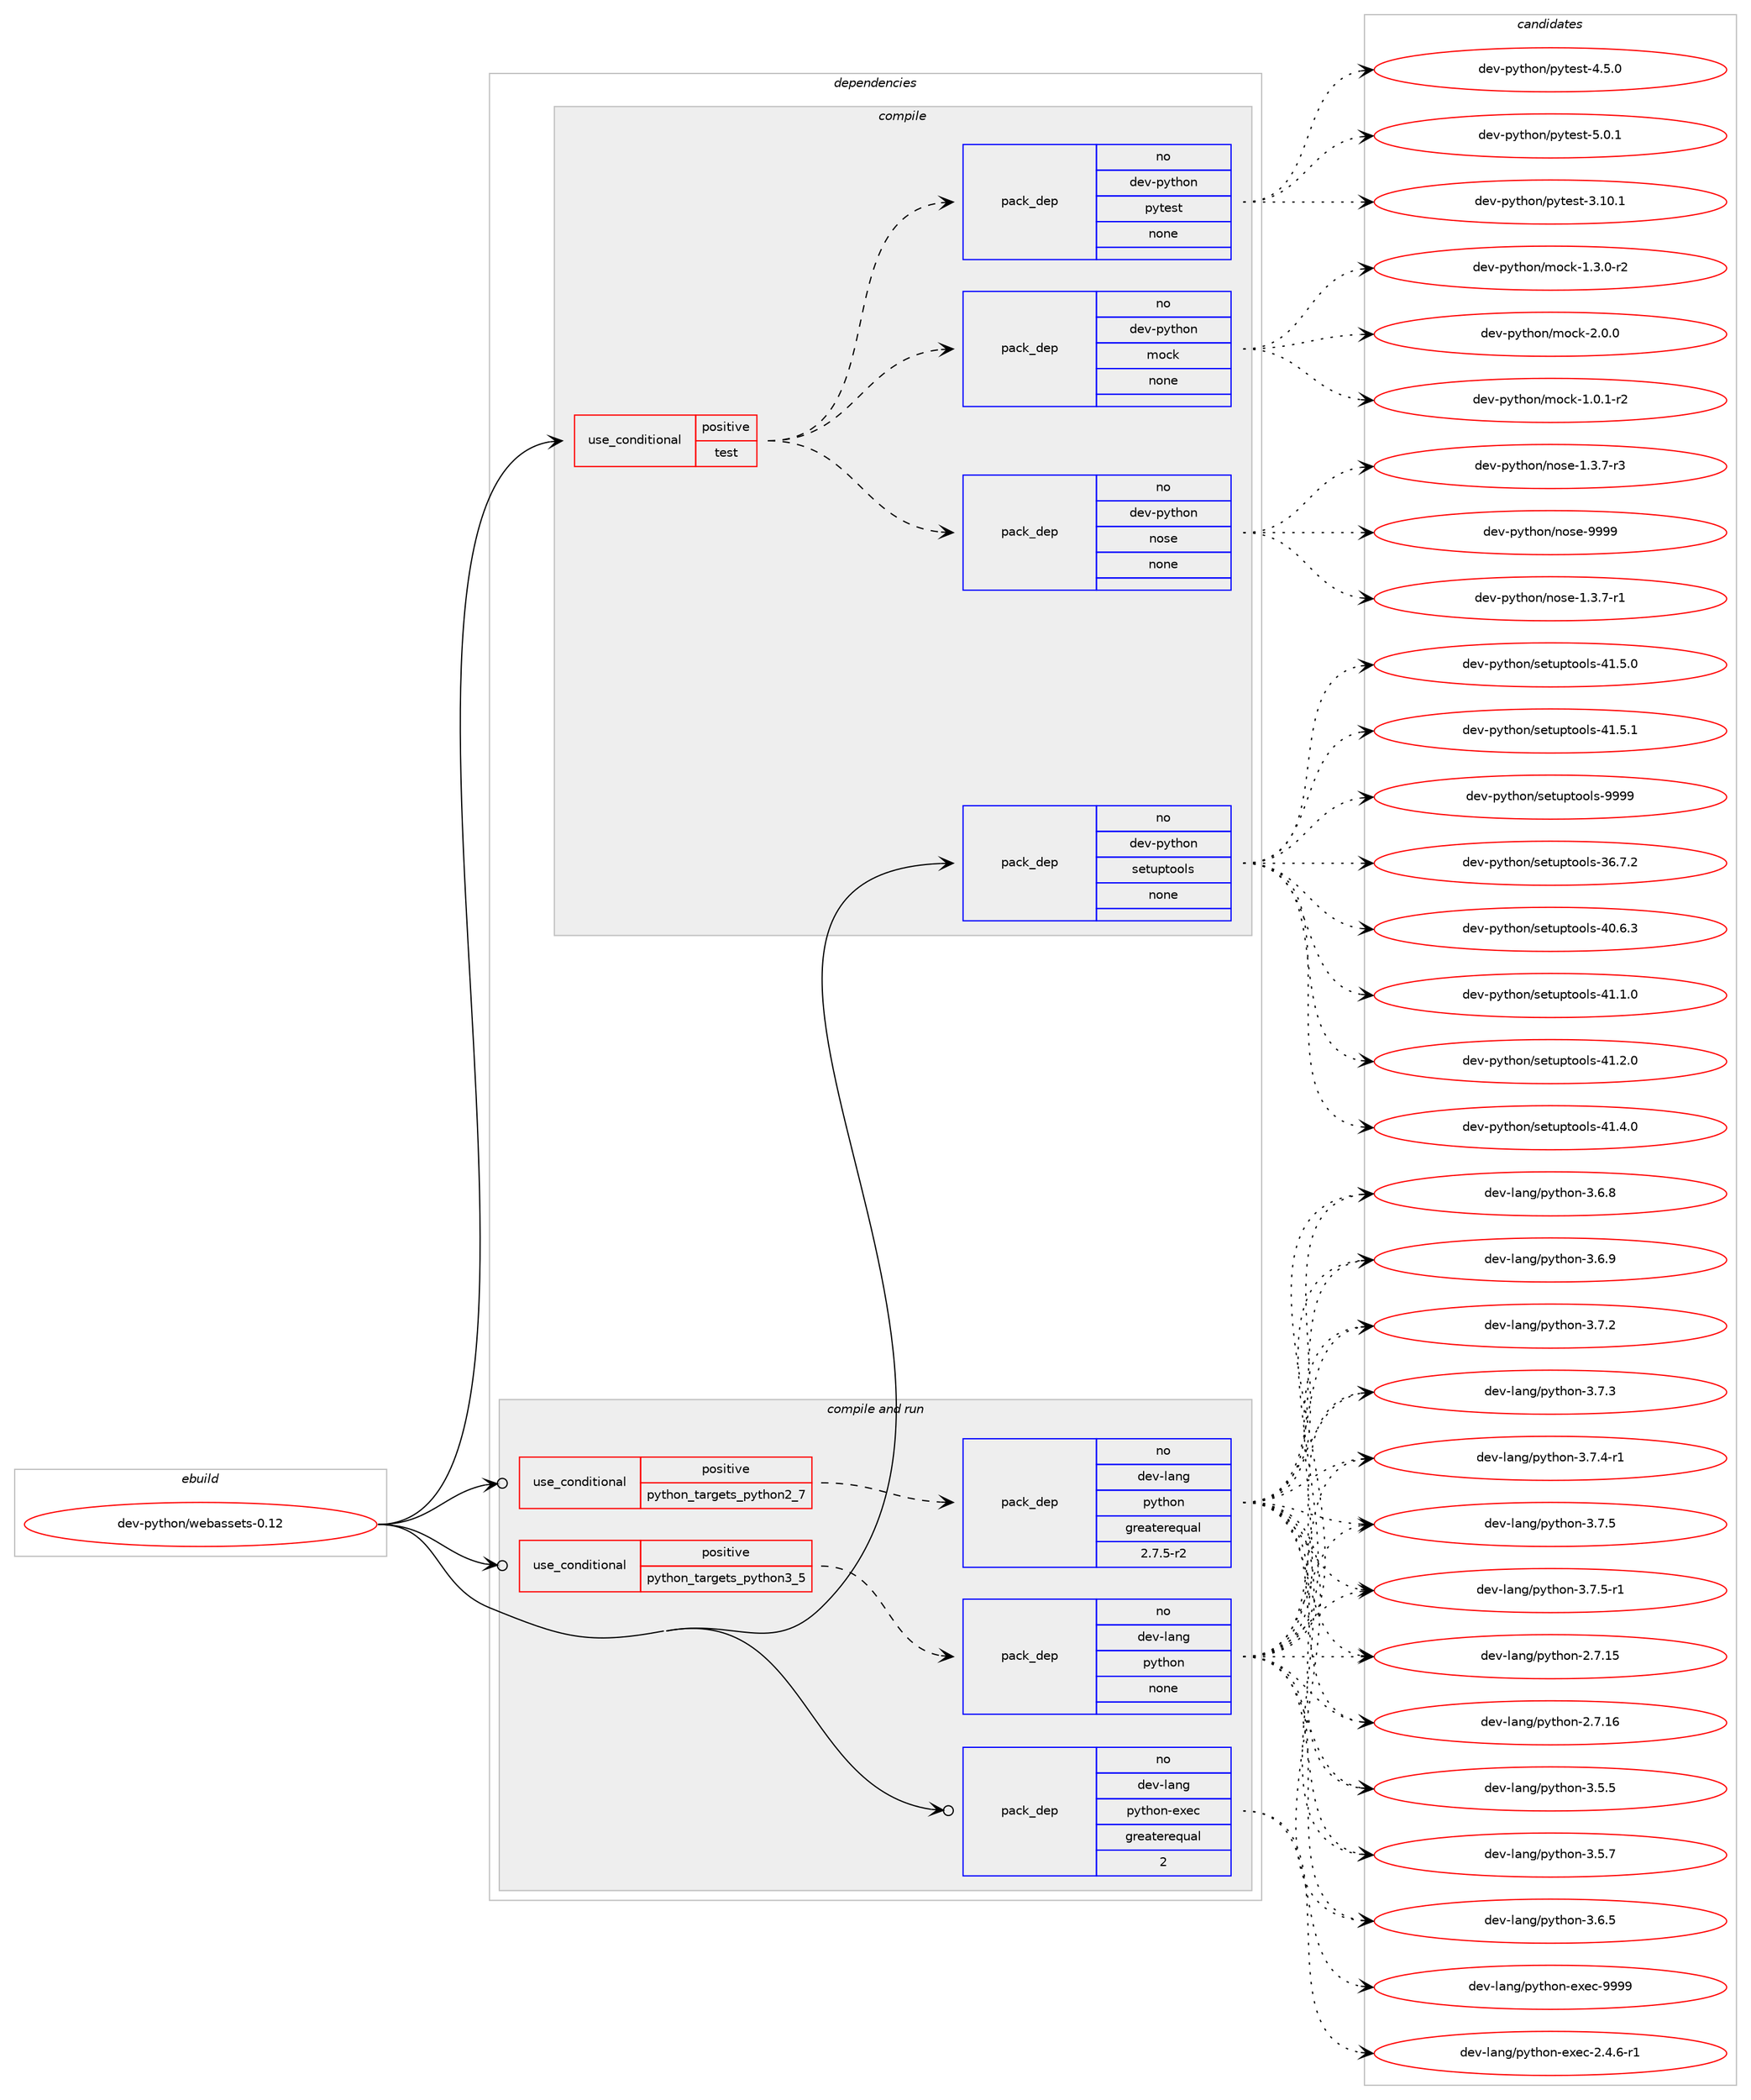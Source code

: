 digraph prolog {

# *************
# Graph options
# *************

newrank=true;
concentrate=true;
compound=true;
graph [rankdir=LR,fontname=Helvetica,fontsize=10,ranksep=1.5];#, ranksep=2.5, nodesep=0.2];
edge  [arrowhead=vee];
node  [fontname=Helvetica,fontsize=10];

# **********
# The ebuild
# **********

subgraph cluster_leftcol {
color=gray;
rank=same;
label=<<i>ebuild</i>>;
id [label="dev-python/webassets-0.12", color=red, width=4, href="../dev-python/webassets-0.12.svg"];
}

# ****************
# The dependencies
# ****************

subgraph cluster_midcol {
color=gray;
label=<<i>dependencies</i>>;
subgraph cluster_compile {
fillcolor="#eeeeee";
style=filled;
label=<<i>compile</i>>;
subgraph cond151294 {
dependency643496 [label=<<TABLE BORDER="0" CELLBORDER="1" CELLSPACING="0" CELLPADDING="4"><TR><TD ROWSPAN="3" CELLPADDING="10">use_conditional</TD></TR><TR><TD>positive</TD></TR><TR><TD>test</TD></TR></TABLE>>, shape=none, color=red];
subgraph pack480313 {
dependency643497 [label=<<TABLE BORDER="0" CELLBORDER="1" CELLSPACING="0" CELLPADDING="4" WIDTH="220"><TR><TD ROWSPAN="6" CELLPADDING="30">pack_dep</TD></TR><TR><TD WIDTH="110">no</TD></TR><TR><TD>dev-python</TD></TR><TR><TD>pytest</TD></TR><TR><TD>none</TD></TR><TR><TD></TD></TR></TABLE>>, shape=none, color=blue];
}
dependency643496:e -> dependency643497:w [weight=20,style="dashed",arrowhead="vee"];
subgraph pack480314 {
dependency643498 [label=<<TABLE BORDER="0" CELLBORDER="1" CELLSPACING="0" CELLPADDING="4" WIDTH="220"><TR><TD ROWSPAN="6" CELLPADDING="30">pack_dep</TD></TR><TR><TD WIDTH="110">no</TD></TR><TR><TD>dev-python</TD></TR><TR><TD>nose</TD></TR><TR><TD>none</TD></TR><TR><TD></TD></TR></TABLE>>, shape=none, color=blue];
}
dependency643496:e -> dependency643498:w [weight=20,style="dashed",arrowhead="vee"];
subgraph pack480315 {
dependency643499 [label=<<TABLE BORDER="0" CELLBORDER="1" CELLSPACING="0" CELLPADDING="4" WIDTH="220"><TR><TD ROWSPAN="6" CELLPADDING="30">pack_dep</TD></TR><TR><TD WIDTH="110">no</TD></TR><TR><TD>dev-python</TD></TR><TR><TD>mock</TD></TR><TR><TD>none</TD></TR><TR><TD></TD></TR></TABLE>>, shape=none, color=blue];
}
dependency643496:e -> dependency643499:w [weight=20,style="dashed",arrowhead="vee"];
}
id:e -> dependency643496:w [weight=20,style="solid",arrowhead="vee"];
subgraph pack480316 {
dependency643500 [label=<<TABLE BORDER="0" CELLBORDER="1" CELLSPACING="0" CELLPADDING="4" WIDTH="220"><TR><TD ROWSPAN="6" CELLPADDING="30">pack_dep</TD></TR><TR><TD WIDTH="110">no</TD></TR><TR><TD>dev-python</TD></TR><TR><TD>setuptools</TD></TR><TR><TD>none</TD></TR><TR><TD></TD></TR></TABLE>>, shape=none, color=blue];
}
id:e -> dependency643500:w [weight=20,style="solid",arrowhead="vee"];
}
subgraph cluster_compileandrun {
fillcolor="#eeeeee";
style=filled;
label=<<i>compile and run</i>>;
subgraph cond151295 {
dependency643501 [label=<<TABLE BORDER="0" CELLBORDER="1" CELLSPACING="0" CELLPADDING="4"><TR><TD ROWSPAN="3" CELLPADDING="10">use_conditional</TD></TR><TR><TD>positive</TD></TR><TR><TD>python_targets_python2_7</TD></TR></TABLE>>, shape=none, color=red];
subgraph pack480317 {
dependency643502 [label=<<TABLE BORDER="0" CELLBORDER="1" CELLSPACING="0" CELLPADDING="4" WIDTH="220"><TR><TD ROWSPAN="6" CELLPADDING="30">pack_dep</TD></TR><TR><TD WIDTH="110">no</TD></TR><TR><TD>dev-lang</TD></TR><TR><TD>python</TD></TR><TR><TD>greaterequal</TD></TR><TR><TD>2.7.5-r2</TD></TR></TABLE>>, shape=none, color=blue];
}
dependency643501:e -> dependency643502:w [weight=20,style="dashed",arrowhead="vee"];
}
id:e -> dependency643501:w [weight=20,style="solid",arrowhead="odotvee"];
subgraph cond151296 {
dependency643503 [label=<<TABLE BORDER="0" CELLBORDER="1" CELLSPACING="0" CELLPADDING="4"><TR><TD ROWSPAN="3" CELLPADDING="10">use_conditional</TD></TR><TR><TD>positive</TD></TR><TR><TD>python_targets_python3_5</TD></TR></TABLE>>, shape=none, color=red];
subgraph pack480318 {
dependency643504 [label=<<TABLE BORDER="0" CELLBORDER="1" CELLSPACING="0" CELLPADDING="4" WIDTH="220"><TR><TD ROWSPAN="6" CELLPADDING="30">pack_dep</TD></TR><TR><TD WIDTH="110">no</TD></TR><TR><TD>dev-lang</TD></TR><TR><TD>python</TD></TR><TR><TD>none</TD></TR><TR><TD></TD></TR></TABLE>>, shape=none, color=blue];
}
dependency643503:e -> dependency643504:w [weight=20,style="dashed",arrowhead="vee"];
}
id:e -> dependency643503:w [weight=20,style="solid",arrowhead="odotvee"];
subgraph pack480319 {
dependency643505 [label=<<TABLE BORDER="0" CELLBORDER="1" CELLSPACING="0" CELLPADDING="4" WIDTH="220"><TR><TD ROWSPAN="6" CELLPADDING="30">pack_dep</TD></TR><TR><TD WIDTH="110">no</TD></TR><TR><TD>dev-lang</TD></TR><TR><TD>python-exec</TD></TR><TR><TD>greaterequal</TD></TR><TR><TD>2</TD></TR></TABLE>>, shape=none, color=blue];
}
id:e -> dependency643505:w [weight=20,style="solid",arrowhead="odotvee"];
}
subgraph cluster_run {
fillcolor="#eeeeee";
style=filled;
label=<<i>run</i>>;
}
}

# **************
# The candidates
# **************

subgraph cluster_choices {
rank=same;
color=gray;
label=<<i>candidates</i>>;

subgraph choice480313 {
color=black;
nodesep=1;
choice100101118451121211161041111104711212111610111511645514649484649 [label="dev-python/pytest-3.10.1", color=red, width=4,href="../dev-python/pytest-3.10.1.svg"];
choice1001011184511212111610411111047112121116101115116455246534648 [label="dev-python/pytest-4.5.0", color=red, width=4,href="../dev-python/pytest-4.5.0.svg"];
choice1001011184511212111610411111047112121116101115116455346484649 [label="dev-python/pytest-5.0.1", color=red, width=4,href="../dev-python/pytest-5.0.1.svg"];
dependency643497:e -> choice100101118451121211161041111104711212111610111511645514649484649:w [style=dotted,weight="100"];
dependency643497:e -> choice1001011184511212111610411111047112121116101115116455246534648:w [style=dotted,weight="100"];
dependency643497:e -> choice1001011184511212111610411111047112121116101115116455346484649:w [style=dotted,weight="100"];
}
subgraph choice480314 {
color=black;
nodesep=1;
choice10010111845112121116104111110471101111151014549465146554511449 [label="dev-python/nose-1.3.7-r1", color=red, width=4,href="../dev-python/nose-1.3.7-r1.svg"];
choice10010111845112121116104111110471101111151014549465146554511451 [label="dev-python/nose-1.3.7-r3", color=red, width=4,href="../dev-python/nose-1.3.7-r3.svg"];
choice10010111845112121116104111110471101111151014557575757 [label="dev-python/nose-9999", color=red, width=4,href="../dev-python/nose-9999.svg"];
dependency643498:e -> choice10010111845112121116104111110471101111151014549465146554511449:w [style=dotted,weight="100"];
dependency643498:e -> choice10010111845112121116104111110471101111151014549465146554511451:w [style=dotted,weight="100"];
dependency643498:e -> choice10010111845112121116104111110471101111151014557575757:w [style=dotted,weight="100"];
}
subgraph choice480315 {
color=black;
nodesep=1;
choice1001011184511212111610411111047109111991074549464846494511450 [label="dev-python/mock-1.0.1-r2", color=red, width=4,href="../dev-python/mock-1.0.1-r2.svg"];
choice1001011184511212111610411111047109111991074549465146484511450 [label="dev-python/mock-1.3.0-r2", color=red, width=4,href="../dev-python/mock-1.3.0-r2.svg"];
choice100101118451121211161041111104710911199107455046484648 [label="dev-python/mock-2.0.0", color=red, width=4,href="../dev-python/mock-2.0.0.svg"];
dependency643499:e -> choice1001011184511212111610411111047109111991074549464846494511450:w [style=dotted,weight="100"];
dependency643499:e -> choice1001011184511212111610411111047109111991074549465146484511450:w [style=dotted,weight="100"];
dependency643499:e -> choice100101118451121211161041111104710911199107455046484648:w [style=dotted,weight="100"];
}
subgraph choice480316 {
color=black;
nodesep=1;
choice100101118451121211161041111104711510111611711211611111110811545515446554650 [label="dev-python/setuptools-36.7.2", color=red, width=4,href="../dev-python/setuptools-36.7.2.svg"];
choice100101118451121211161041111104711510111611711211611111110811545524846544651 [label="dev-python/setuptools-40.6.3", color=red, width=4,href="../dev-python/setuptools-40.6.3.svg"];
choice100101118451121211161041111104711510111611711211611111110811545524946494648 [label="dev-python/setuptools-41.1.0", color=red, width=4,href="../dev-python/setuptools-41.1.0.svg"];
choice100101118451121211161041111104711510111611711211611111110811545524946504648 [label="dev-python/setuptools-41.2.0", color=red, width=4,href="../dev-python/setuptools-41.2.0.svg"];
choice100101118451121211161041111104711510111611711211611111110811545524946524648 [label="dev-python/setuptools-41.4.0", color=red, width=4,href="../dev-python/setuptools-41.4.0.svg"];
choice100101118451121211161041111104711510111611711211611111110811545524946534648 [label="dev-python/setuptools-41.5.0", color=red, width=4,href="../dev-python/setuptools-41.5.0.svg"];
choice100101118451121211161041111104711510111611711211611111110811545524946534649 [label="dev-python/setuptools-41.5.1", color=red, width=4,href="../dev-python/setuptools-41.5.1.svg"];
choice10010111845112121116104111110471151011161171121161111111081154557575757 [label="dev-python/setuptools-9999", color=red, width=4,href="../dev-python/setuptools-9999.svg"];
dependency643500:e -> choice100101118451121211161041111104711510111611711211611111110811545515446554650:w [style=dotted,weight="100"];
dependency643500:e -> choice100101118451121211161041111104711510111611711211611111110811545524846544651:w [style=dotted,weight="100"];
dependency643500:e -> choice100101118451121211161041111104711510111611711211611111110811545524946494648:w [style=dotted,weight="100"];
dependency643500:e -> choice100101118451121211161041111104711510111611711211611111110811545524946504648:w [style=dotted,weight="100"];
dependency643500:e -> choice100101118451121211161041111104711510111611711211611111110811545524946524648:w [style=dotted,weight="100"];
dependency643500:e -> choice100101118451121211161041111104711510111611711211611111110811545524946534648:w [style=dotted,weight="100"];
dependency643500:e -> choice100101118451121211161041111104711510111611711211611111110811545524946534649:w [style=dotted,weight="100"];
dependency643500:e -> choice10010111845112121116104111110471151011161171121161111111081154557575757:w [style=dotted,weight="100"];
}
subgraph choice480317 {
color=black;
nodesep=1;
choice10010111845108971101034711212111610411111045504655464953 [label="dev-lang/python-2.7.15", color=red, width=4,href="../dev-lang/python-2.7.15.svg"];
choice10010111845108971101034711212111610411111045504655464954 [label="dev-lang/python-2.7.16", color=red, width=4,href="../dev-lang/python-2.7.16.svg"];
choice100101118451089711010347112121116104111110455146534653 [label="dev-lang/python-3.5.5", color=red, width=4,href="../dev-lang/python-3.5.5.svg"];
choice100101118451089711010347112121116104111110455146534655 [label="dev-lang/python-3.5.7", color=red, width=4,href="../dev-lang/python-3.5.7.svg"];
choice100101118451089711010347112121116104111110455146544653 [label="dev-lang/python-3.6.5", color=red, width=4,href="../dev-lang/python-3.6.5.svg"];
choice100101118451089711010347112121116104111110455146544656 [label="dev-lang/python-3.6.8", color=red, width=4,href="../dev-lang/python-3.6.8.svg"];
choice100101118451089711010347112121116104111110455146544657 [label="dev-lang/python-3.6.9", color=red, width=4,href="../dev-lang/python-3.6.9.svg"];
choice100101118451089711010347112121116104111110455146554650 [label="dev-lang/python-3.7.2", color=red, width=4,href="../dev-lang/python-3.7.2.svg"];
choice100101118451089711010347112121116104111110455146554651 [label="dev-lang/python-3.7.3", color=red, width=4,href="../dev-lang/python-3.7.3.svg"];
choice1001011184510897110103471121211161041111104551465546524511449 [label="dev-lang/python-3.7.4-r1", color=red, width=4,href="../dev-lang/python-3.7.4-r1.svg"];
choice100101118451089711010347112121116104111110455146554653 [label="dev-lang/python-3.7.5", color=red, width=4,href="../dev-lang/python-3.7.5.svg"];
choice1001011184510897110103471121211161041111104551465546534511449 [label="dev-lang/python-3.7.5-r1", color=red, width=4,href="../dev-lang/python-3.7.5-r1.svg"];
dependency643502:e -> choice10010111845108971101034711212111610411111045504655464953:w [style=dotted,weight="100"];
dependency643502:e -> choice10010111845108971101034711212111610411111045504655464954:w [style=dotted,weight="100"];
dependency643502:e -> choice100101118451089711010347112121116104111110455146534653:w [style=dotted,weight="100"];
dependency643502:e -> choice100101118451089711010347112121116104111110455146534655:w [style=dotted,weight="100"];
dependency643502:e -> choice100101118451089711010347112121116104111110455146544653:w [style=dotted,weight="100"];
dependency643502:e -> choice100101118451089711010347112121116104111110455146544656:w [style=dotted,weight="100"];
dependency643502:e -> choice100101118451089711010347112121116104111110455146544657:w [style=dotted,weight="100"];
dependency643502:e -> choice100101118451089711010347112121116104111110455146554650:w [style=dotted,weight="100"];
dependency643502:e -> choice100101118451089711010347112121116104111110455146554651:w [style=dotted,weight="100"];
dependency643502:e -> choice1001011184510897110103471121211161041111104551465546524511449:w [style=dotted,weight="100"];
dependency643502:e -> choice100101118451089711010347112121116104111110455146554653:w [style=dotted,weight="100"];
dependency643502:e -> choice1001011184510897110103471121211161041111104551465546534511449:w [style=dotted,weight="100"];
}
subgraph choice480318 {
color=black;
nodesep=1;
choice10010111845108971101034711212111610411111045504655464953 [label="dev-lang/python-2.7.15", color=red, width=4,href="../dev-lang/python-2.7.15.svg"];
choice10010111845108971101034711212111610411111045504655464954 [label="dev-lang/python-2.7.16", color=red, width=4,href="../dev-lang/python-2.7.16.svg"];
choice100101118451089711010347112121116104111110455146534653 [label="dev-lang/python-3.5.5", color=red, width=4,href="../dev-lang/python-3.5.5.svg"];
choice100101118451089711010347112121116104111110455146534655 [label="dev-lang/python-3.5.7", color=red, width=4,href="../dev-lang/python-3.5.7.svg"];
choice100101118451089711010347112121116104111110455146544653 [label="dev-lang/python-3.6.5", color=red, width=4,href="../dev-lang/python-3.6.5.svg"];
choice100101118451089711010347112121116104111110455146544656 [label="dev-lang/python-3.6.8", color=red, width=4,href="../dev-lang/python-3.6.8.svg"];
choice100101118451089711010347112121116104111110455146544657 [label="dev-lang/python-3.6.9", color=red, width=4,href="../dev-lang/python-3.6.9.svg"];
choice100101118451089711010347112121116104111110455146554650 [label="dev-lang/python-3.7.2", color=red, width=4,href="../dev-lang/python-3.7.2.svg"];
choice100101118451089711010347112121116104111110455146554651 [label="dev-lang/python-3.7.3", color=red, width=4,href="../dev-lang/python-3.7.3.svg"];
choice1001011184510897110103471121211161041111104551465546524511449 [label="dev-lang/python-3.7.4-r1", color=red, width=4,href="../dev-lang/python-3.7.4-r1.svg"];
choice100101118451089711010347112121116104111110455146554653 [label="dev-lang/python-3.7.5", color=red, width=4,href="../dev-lang/python-3.7.5.svg"];
choice1001011184510897110103471121211161041111104551465546534511449 [label="dev-lang/python-3.7.5-r1", color=red, width=4,href="../dev-lang/python-3.7.5-r1.svg"];
dependency643504:e -> choice10010111845108971101034711212111610411111045504655464953:w [style=dotted,weight="100"];
dependency643504:e -> choice10010111845108971101034711212111610411111045504655464954:w [style=dotted,weight="100"];
dependency643504:e -> choice100101118451089711010347112121116104111110455146534653:w [style=dotted,weight="100"];
dependency643504:e -> choice100101118451089711010347112121116104111110455146534655:w [style=dotted,weight="100"];
dependency643504:e -> choice100101118451089711010347112121116104111110455146544653:w [style=dotted,weight="100"];
dependency643504:e -> choice100101118451089711010347112121116104111110455146544656:w [style=dotted,weight="100"];
dependency643504:e -> choice100101118451089711010347112121116104111110455146544657:w [style=dotted,weight="100"];
dependency643504:e -> choice100101118451089711010347112121116104111110455146554650:w [style=dotted,weight="100"];
dependency643504:e -> choice100101118451089711010347112121116104111110455146554651:w [style=dotted,weight="100"];
dependency643504:e -> choice1001011184510897110103471121211161041111104551465546524511449:w [style=dotted,weight="100"];
dependency643504:e -> choice100101118451089711010347112121116104111110455146554653:w [style=dotted,weight="100"];
dependency643504:e -> choice1001011184510897110103471121211161041111104551465546534511449:w [style=dotted,weight="100"];
}
subgraph choice480319 {
color=black;
nodesep=1;
choice10010111845108971101034711212111610411111045101120101994550465246544511449 [label="dev-lang/python-exec-2.4.6-r1", color=red, width=4,href="../dev-lang/python-exec-2.4.6-r1.svg"];
choice10010111845108971101034711212111610411111045101120101994557575757 [label="dev-lang/python-exec-9999", color=red, width=4,href="../dev-lang/python-exec-9999.svg"];
dependency643505:e -> choice10010111845108971101034711212111610411111045101120101994550465246544511449:w [style=dotted,weight="100"];
dependency643505:e -> choice10010111845108971101034711212111610411111045101120101994557575757:w [style=dotted,weight="100"];
}
}

}
